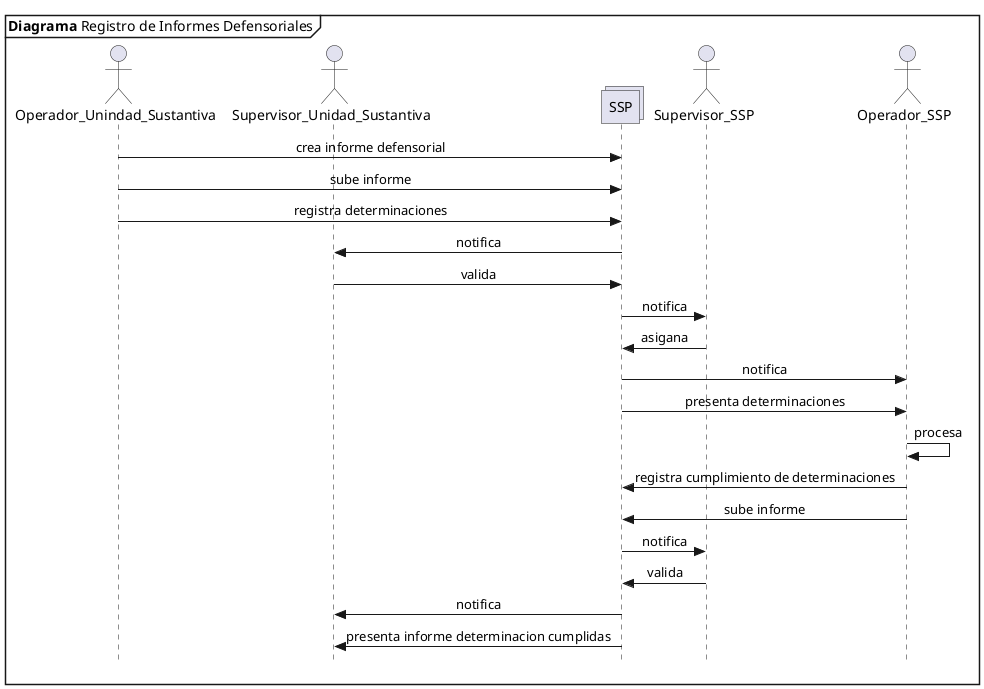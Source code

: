 @startuml Diagrama_informes
skinparam Style strictuml
skinparam SequenceMessageAlignment center

mainframe **Diagrama** Registro de Informes Defensoriales
actor Operador_Unindad_Sustantiva as opeuni
actor Supervisor_Unidad_Sustantiva as supuni
collections SSP
actor Supervisor_SSP as sup
actor Operador_SSP as opssp

opeuni->SSP: crea informe defensorial
opeuni->SSP: sube informe
opeuni->SSP: registra determinaciones
SSP->supuni: notifica
supuni->SSP: valida
SSP->sup: notifica
sup->SSP: asigana
SSP->opssp: notifica
SSP->opssp: presenta determinaciones
opssp->opssp: procesa
opssp->SSP:registra cumplimiento de determinaciones
opssp->SSP: sube informe
SSP->sup: notifica
sup->SSP: valida
SSP->supuni: notifica
SSP->supuni: presenta informe determinacion cumplidas

@enduml